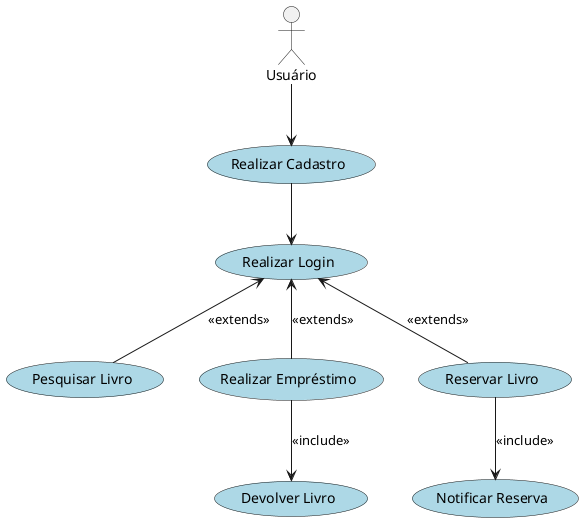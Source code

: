 @startuml UC-biblioteca
!define UseCaseColor LightBlue

' Declaração de atores
actor "Usuário" as user

' Casos de uso
usecase "Realizar Cadastro" as RealizarCadastro #UseCaseColor
usecase "Realizar Login" as Login #UseCaseColor
usecase "Pesquisar Livro" as PesquisarLivro #UseCaseColor
usecase "Realizar Empréstimo" as RealizarEmprestimo #UseCaseColor
usecase "Reservar Livro" as ReservarLivro #UseCaseColor
usecase "Devolver Livro" as DevolverLivro #UseCaseColor
usecase "Notificar Reserva" as NotificarReserva #UseCaseColor

' Relacionamentos principais
user --> RealizarCadastro
RealizarCadastro --> Login
Login <-- PesquisarLivro : <<extends>>
Login <-- ReservarLivro : <<extends>>
Login <-- RealizarEmprestimo : <<extends>>

' Relacionamentos de dependência
RealizarEmprestimo --> DevolverLivro : <<include>>
ReservarLivro --> NotificarReserva : <<include>>
@enduml